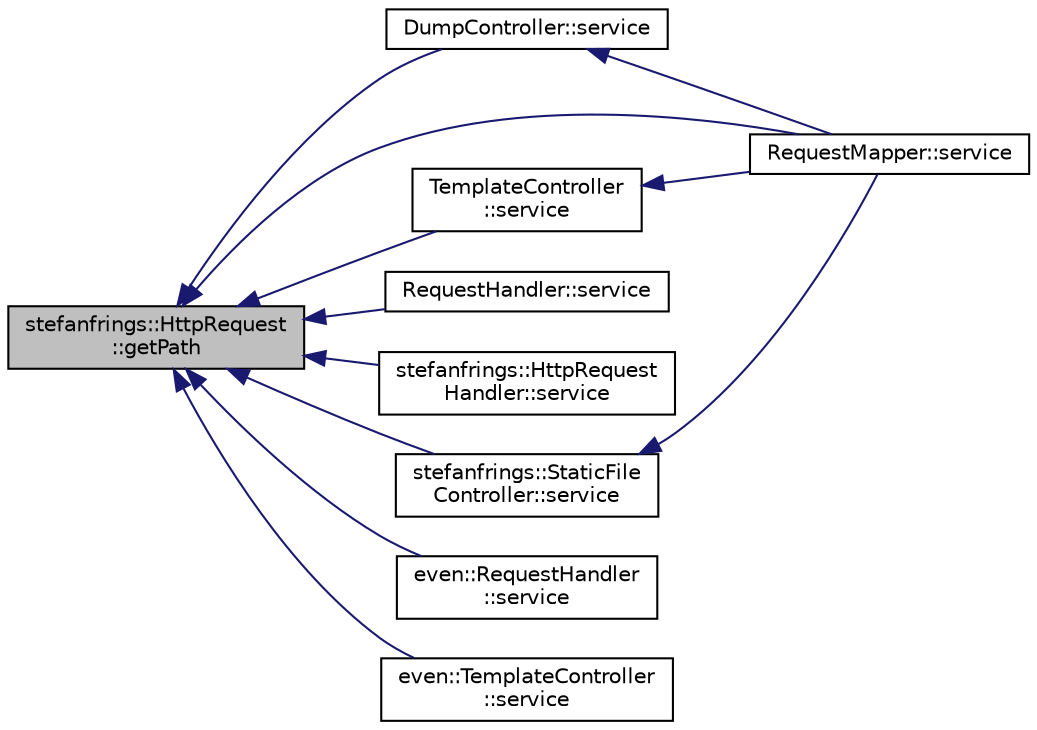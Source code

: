 digraph "stefanfrings::HttpRequest::getPath"
{
  edge [fontname="Helvetica",fontsize="10",labelfontname="Helvetica",labelfontsize="10"];
  node [fontname="Helvetica",fontsize="10",shape=record];
  rankdir="LR";
  Node50 [label="stefanfrings::HttpRequest\l::getPath",height=0.2,width=0.4,color="black", fillcolor="grey75", style="filled", fontcolor="black"];
  Node50 -> Node51 [dir="back",color="midnightblue",fontsize="10",style="solid",fontname="Helvetica"];
  Node51 [label="DumpController::service",height=0.2,width=0.4,color="black", fillcolor="white", style="filled",URL="$class_dump_controller.html#ab2d5b920d9b2ec9310d2e57ed1e8e32f"];
  Node51 -> Node52 [dir="back",color="midnightblue",fontsize="10",style="solid",fontname="Helvetica"];
  Node52 [label="RequestMapper::service",height=0.2,width=0.4,color="black", fillcolor="white", style="filled",URL="$class_request_mapper.html#a5faa3e99e8599b260d2c9ec1479b6419"];
  Node50 -> Node53 [dir="back",color="midnightblue",fontsize="10",style="solid",fontname="Helvetica"];
  Node53 [label="TemplateController\l::service",height=0.2,width=0.4,color="black", fillcolor="white", style="filled",URL="$class_template_controller.html#ad34c48cf60094e0deb73aa7145e93eac"];
  Node53 -> Node52 [dir="back",color="midnightblue",fontsize="10",style="solid",fontname="Helvetica"];
  Node50 -> Node52 [dir="back",color="midnightblue",fontsize="10",style="solid",fontname="Helvetica"];
  Node50 -> Node54 [dir="back",color="midnightblue",fontsize="10",style="solid",fontname="Helvetica"];
  Node54 [label="RequestHandler::service",height=0.2,width=0.4,color="black", fillcolor="white", style="filled",URL="$class_request_handler.html#a46dbcda155cd987e45d55b2941dbfd71"];
  Node50 -> Node55 [dir="back",color="midnightblue",fontsize="10",style="solid",fontname="Helvetica"];
  Node55 [label="stefanfrings::HttpRequest\lHandler::service",height=0.2,width=0.4,color="black", fillcolor="white", style="filled",URL="$classstefanfrings_1_1_http_request_handler.html#a0a7210907152c46b8b5a47feb64cf6bd"];
  Node50 -> Node56 [dir="back",color="midnightblue",fontsize="10",style="solid",fontname="Helvetica"];
  Node56 [label="stefanfrings::StaticFile\lController::service",height=0.2,width=0.4,color="black", fillcolor="white", style="filled",URL="$classstefanfrings_1_1_static_file_controller.html#a88bbd874c62c8335d0775629b22871a1"];
  Node56 -> Node52 [dir="back",color="midnightblue",fontsize="10",style="solid",fontname="Helvetica"];
  Node50 -> Node57 [dir="back",color="midnightblue",fontsize="10",style="solid",fontname="Helvetica"];
  Node57 [label="even::RequestHandler\l::service",height=0.2,width=0.4,color="black", fillcolor="white", style="filled",URL="$classeven_1_1_request_handler.html#ad7b53aca14b37e95101c3e80ddccad33",tooltip="Process an incoming HTTP request. "];
  Node50 -> Node58 [dir="back",color="midnightblue",fontsize="10",style="solid",fontname="Helvetica"];
  Node58 [label="even::TemplateController\l::service",height=0.2,width=0.4,color="black", fillcolor="white", style="filled",URL="$classeven_1_1_template_controller.html#ad34c48cf60094e0deb73aa7145e93eac"];
}
